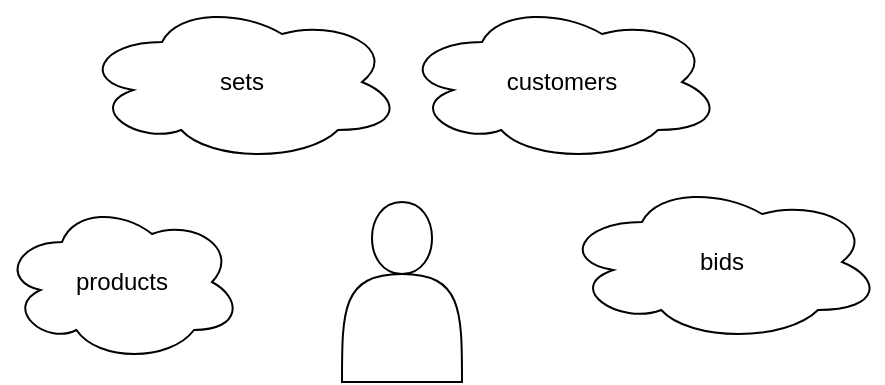 <mxfile>
    <diagram id="cKBd_tNWkHlATPWrMS_m" name="Purpose">
        <mxGraphModel dx="945" dy="696" grid="1" gridSize="10" guides="1" tooltips="1" connect="1" arrows="1" fold="1" page="1" pageScale="1" pageWidth="827" pageHeight="1169" math="0" shadow="0">
            <root>
                <mxCell id="0"/>
                <mxCell id="1" parent="0"/>
                <mxCell id="2" value="" style="shape=actor;whiteSpace=wrap;html=1;" parent="1" vertex="1">
                    <mxGeometry x="330" y="340" width="60" height="90" as="geometry"/>
                </mxCell>
                <mxCell id="3" value="products" style="ellipse;shape=cloud;whiteSpace=wrap;html=1;" parent="1" vertex="1">
                    <mxGeometry x="160" y="340" width="120" height="80" as="geometry"/>
                </mxCell>
                <mxCell id="4" value="sets" style="ellipse;shape=cloud;whiteSpace=wrap;html=1;" parent="1" vertex="1">
                    <mxGeometry x="200" y="240" width="160" height="80" as="geometry"/>
                </mxCell>
                <mxCell id="5" value="bids" style="ellipse;shape=cloud;whiteSpace=wrap;html=1;" parent="1" vertex="1">
                    <mxGeometry x="440" y="330" width="160" height="80" as="geometry"/>
                </mxCell>
                <mxCell id="6" value="customers" style="ellipse;shape=cloud;whiteSpace=wrap;html=1;" parent="1" vertex="1">
                    <mxGeometry x="360" y="240" width="160" height="80" as="geometry"/>
                </mxCell>
            </root>
        </mxGraphModel>
    </diagram>
    <diagram id="15UR6XnbTtkx_rhGs56_" name="ER">
        <mxGraphModel dx="945" dy="696" grid="1" gridSize="10" guides="1" tooltips="1" connect="1" arrows="1" fold="1" page="1" pageScale="1" pageWidth="827" pageHeight="1169" math="0" shadow="0">
            <root>
                <mxCell id="2u_GgeGQWRgM_z2mmB_E-0"/>
                <mxCell id="2u_GgeGQWRgM_z2mmB_E-1" parent="2u_GgeGQWRgM_z2mmB_E-0"/>
                <mxCell id="2u_GgeGQWRgM_z2mmB_E-16" value="" style="edgeStyle=none;html=1;startArrow=ERmany;startFill=0;endArrow=none;endFill=0;" parent="2u_GgeGQWRgM_z2mmB_E-1" source="2u_GgeGQWRgM_z2mmB_E-2" target="2u_GgeGQWRgM_z2mmB_E-15" edge="1">
                    <mxGeometry relative="1" as="geometry"/>
                </mxCell>
                <mxCell id="2u_GgeGQWRgM_z2mmB_E-2" value="Product" style="rounded=0;whiteSpace=wrap;html=1;" parent="2u_GgeGQWRgM_z2mmB_E-1" vertex="1">
                    <mxGeometry x="180" y="430" width="120" height="60" as="geometry"/>
                </mxCell>
                <mxCell id="2u_GgeGQWRgM_z2mmB_E-10" style="edgeStyle=none;html=1;endArrow=none;endFill=0;startArrow=ERmany;startFill=0;" parent="2u_GgeGQWRgM_z2mmB_E-1" source="2u_GgeGQWRgM_z2mmB_E-3" target="2u_GgeGQWRgM_z2mmB_E-9" edge="1">
                    <mxGeometry relative="1" as="geometry"/>
                </mxCell>
                <mxCell id="2u_GgeGQWRgM_z2mmB_E-3" value="Customer" style="rounded=0;whiteSpace=wrap;html=1;" parent="2u_GgeGQWRgM_z2mmB_E-1" vertex="1">
                    <mxGeometry x="510" y="200" width="120" height="60" as="geometry"/>
                </mxCell>
                <mxCell id="2u_GgeGQWRgM_z2mmB_E-11" style="edgeStyle=none;html=1;startArrow=ERmany;startFill=0;endArrow=none;endFill=0;" parent="2u_GgeGQWRgM_z2mmB_E-1" source="2u_GgeGQWRgM_z2mmB_E-4" target="2u_GgeGQWRgM_z2mmB_E-9" edge="1">
                    <mxGeometry relative="1" as="geometry"/>
                </mxCell>
                <mxCell id="2u_GgeGQWRgM_z2mmB_E-4" value="Set" style="rounded=0;whiteSpace=wrap;html=1;" parent="2u_GgeGQWRgM_z2mmB_E-1" vertex="1">
                    <mxGeometry x="180" y="200" width="120" height="60" as="geometry"/>
                </mxCell>
                <mxCell id="2u_GgeGQWRgM_z2mmB_E-7" style="edgeStyle=none;html=1;endArrow=none;endFill=0;" parent="2u_GgeGQWRgM_z2mmB_E-1" source="2u_GgeGQWRgM_z2mmB_E-5" target="2u_GgeGQWRgM_z2mmB_E-4" edge="1">
                    <mxGeometry relative="1" as="geometry"/>
                </mxCell>
                <mxCell id="2u_GgeGQWRgM_z2mmB_E-5" value="catalog nr." style="ellipse;whiteSpace=wrap;html=1;" parent="2u_GgeGQWRgM_z2mmB_E-1" vertex="1">
                    <mxGeometry x="40" y="130" width="80" height="40" as="geometry"/>
                </mxCell>
                <mxCell id="2u_GgeGQWRgM_z2mmB_E-8" style="edgeStyle=none;html=1;endArrow=none;endFill=0;" parent="2u_GgeGQWRgM_z2mmB_E-1" source="2u_GgeGQWRgM_z2mmB_E-6" target="2u_GgeGQWRgM_z2mmB_E-4" edge="1">
                    <mxGeometry relative="1" as="geometry"/>
                </mxCell>
                <mxCell id="2u_GgeGQWRgM_z2mmB_E-6" value="start price" style="ellipse;whiteSpace=wrap;html=1;" parent="2u_GgeGQWRgM_z2mmB_E-1" vertex="1">
                    <mxGeometry x="40" y="180" width="80" height="40" as="geometry"/>
                </mxCell>
                <mxCell id="2u_GgeGQWRgM_z2mmB_E-9" value="bid" style="rhombus;whiteSpace=wrap;html=1;" parent="2u_GgeGQWRgM_z2mmB_E-1" vertex="1">
                    <mxGeometry x="374" y="190" width="80" height="80" as="geometry"/>
                </mxCell>
                <mxCell id="2u_GgeGQWRgM_z2mmB_E-21" value="" style="edgeStyle=none;html=1;startArrow=none;startFill=0;endArrow=none;endFill=0;" parent="2u_GgeGQWRgM_z2mmB_E-1" source="2u_GgeGQWRgM_z2mmB_E-12" target="2u_GgeGQWRgM_z2mmB_E-3" edge="1">
                    <mxGeometry relative="1" as="geometry"/>
                </mxCell>
                <mxCell id="2u_GgeGQWRgM_z2mmB_E-12" value="username" style="ellipse;whiteSpace=wrap;html=1;" parent="2u_GgeGQWRgM_z2mmB_E-1" vertex="1">
                    <mxGeometry x="670" y="150" width="90" height="40" as="geometry"/>
                </mxCell>
                <mxCell id="2u_GgeGQWRgM_z2mmB_E-19" value="" style="edgeStyle=none;html=1;startArrow=none;startFill=0;endArrow=none;endFill=0;" parent="2u_GgeGQWRgM_z2mmB_E-1" source="2u_GgeGQWRgM_z2mmB_E-13" target="2u_GgeGQWRgM_z2mmB_E-3" edge="1">
                    <mxGeometry relative="1" as="geometry"/>
                </mxCell>
                <mxCell id="2u_GgeGQWRgM_z2mmB_E-13" value="password" style="ellipse;whiteSpace=wrap;html=1;" parent="2u_GgeGQWRgM_z2mmB_E-1" vertex="1">
                    <mxGeometry x="670" y="200" width="90" height="40" as="geometry"/>
                </mxCell>
                <mxCell id="2u_GgeGQWRgM_z2mmB_E-20" value="" style="edgeStyle=none;html=1;startArrow=none;startFill=0;endArrow=none;endFill=0;" parent="2u_GgeGQWRgM_z2mmB_E-1" source="2u_GgeGQWRgM_z2mmB_E-14" target="2u_GgeGQWRgM_z2mmB_E-3" edge="1">
                    <mxGeometry relative="1" as="geometry"/>
                </mxCell>
                <mxCell id="2u_GgeGQWRgM_z2mmB_E-14" value="email" style="ellipse;whiteSpace=wrap;html=1;" parent="2u_GgeGQWRgM_z2mmB_E-1" vertex="1">
                    <mxGeometry x="670" y="250" width="90" height="40" as="geometry"/>
                </mxCell>
                <mxCell id="2u_GgeGQWRgM_z2mmB_E-17" value="" style="edgeStyle=none;html=1;startArrow=none;startFill=0;endArrow=ERone;endFill=0;" parent="2u_GgeGQWRgM_z2mmB_E-1" source="2u_GgeGQWRgM_z2mmB_E-15" target="2u_GgeGQWRgM_z2mmB_E-4" edge="1">
                    <mxGeometry relative="1" as="geometry"/>
                </mxCell>
                <mxCell id="2u_GgeGQWRgM_z2mmB_E-15" value="part of" style="rhombus;whiteSpace=wrap;html=1;rounded=0;" parent="2u_GgeGQWRgM_z2mmB_E-1" vertex="1">
                    <mxGeometry x="200" y="310" width="80" height="80" as="geometry"/>
                </mxCell>
                <mxCell id="2u_GgeGQWRgM_z2mmB_E-27" value="" style="edgeStyle=none;html=1;startArrow=none;startFill=0;endArrow=none;endFill=0;" parent="2u_GgeGQWRgM_z2mmB_E-1" source="2u_GgeGQWRgM_z2mmB_E-22" target="2u_GgeGQWRgM_z2mmB_E-2" edge="1">
                    <mxGeometry relative="1" as="geometry"/>
                </mxCell>
                <mxCell id="2u_GgeGQWRgM_z2mmB_E-22" value="code" style="ellipse;whiteSpace=wrap;html=1;" parent="2u_GgeGQWRgM_z2mmB_E-1" vertex="1">
                    <mxGeometry x="40" y="410" width="80" height="40" as="geometry"/>
                </mxCell>
                <mxCell id="2u_GgeGQWRgM_z2mmB_E-26" value="" style="edgeStyle=none;html=1;startArrow=none;startFill=0;endArrow=none;endFill=0;" parent="2u_GgeGQWRgM_z2mmB_E-1" source="2u_GgeGQWRgM_z2mmB_E-23" target="2u_GgeGQWRgM_z2mmB_E-2" edge="1">
                    <mxGeometry relative="1" as="geometry"/>
                </mxCell>
                <mxCell id="2u_GgeGQWRgM_z2mmB_E-23" value="name" style="ellipse;whiteSpace=wrap;html=1;" parent="2u_GgeGQWRgM_z2mmB_E-1" vertex="1">
                    <mxGeometry x="40" y="470" width="80" height="40" as="geometry"/>
                </mxCell>
                <mxCell id="2u_GgeGQWRgM_z2mmB_E-25" value="" style="edgeStyle=none;html=1;startArrow=none;startFill=0;endArrow=none;endFill=0;" parent="2u_GgeGQWRgM_z2mmB_E-1" source="2u_GgeGQWRgM_z2mmB_E-24" target="2u_GgeGQWRgM_z2mmB_E-2" edge="1">
                    <mxGeometry relative="1" as="geometry"/>
                </mxCell>
                <mxCell id="2u_GgeGQWRgM_z2mmB_E-24" value="description" style="ellipse;whiteSpace=wrap;html=1;" parent="2u_GgeGQWRgM_z2mmB_E-1" vertex="1">
                    <mxGeometry x="110" y="530" width="100" height="40" as="geometry"/>
                </mxCell>
                <mxCell id="_qNp_2t5lhhHu-M21LSo-0" value="" style="edgeStyle=none;html=1;endArrow=none;endFill=0;" edge="1" parent="2u_GgeGQWRgM_z2mmB_E-1" source="2u_GgeGQWRgM_z2mmB_E-32" target="2u_GgeGQWRgM_z2mmB_E-9">
                    <mxGeometry relative="1" as="geometry"/>
                </mxCell>
                <mxCell id="2u_GgeGQWRgM_z2mmB_E-32" value="date" style="ellipse;whiteSpace=wrap;html=1;" parent="2u_GgeGQWRgM_z2mmB_E-1" vertex="1">
                    <mxGeometry x="300" y="120" width="90" height="40" as="geometry"/>
                </mxCell>
                <mxCell id="_qNp_2t5lhhHu-M21LSo-1" style="edgeStyle=none;html=1;endArrow=none;endFill=0;" edge="1" parent="2u_GgeGQWRgM_z2mmB_E-1" source="2u_GgeGQWRgM_z2mmB_E-33" target="2u_GgeGQWRgM_z2mmB_E-9">
                    <mxGeometry relative="1" as="geometry"/>
                </mxCell>
                <mxCell id="2u_GgeGQWRgM_z2mmB_E-33" value="amount" style="ellipse;whiteSpace=wrap;html=1;" parent="2u_GgeGQWRgM_z2mmB_E-1" vertex="1">
                    <mxGeometry x="369" y="70" width="90" height="40" as="geometry"/>
                </mxCell>
                <mxCell id="_qNp_2t5lhhHu-M21LSo-3" value="" style="edgeStyle=none;html=1;endArrow=none;endFill=0;" edge="1" parent="2u_GgeGQWRgM_z2mmB_E-1" source="_qNp_2t5lhhHu-M21LSo-2" target="2u_GgeGQWRgM_z2mmB_E-9">
                    <mxGeometry relative="1" as="geometry"/>
                </mxCell>
                <mxCell id="_qNp_2t5lhhHu-M21LSo-2" value="hour" style="ellipse;whiteSpace=wrap;html=1;" vertex="1" parent="2u_GgeGQWRgM_z2mmB_E-1">
                    <mxGeometry x="430" y="120" width="90" height="40" as="geometry"/>
                </mxCell>
                <mxCell id="_qNp_2t5lhhHu-M21LSo-6" style="edgeStyle=none;html=1;endArrow=none;endFill=0;" edge="1" parent="2u_GgeGQWRgM_z2mmB_E-1" source="_qNp_2t5lhhHu-M21LSo-4" target="2u_GgeGQWRgM_z2mmB_E-4">
                    <mxGeometry relative="1" as="geometry"/>
                </mxCell>
                <mxCell id="_qNp_2t5lhhHu-M21LSo-4" value="highest bid" style="ellipse;whiteSpace=wrap;html=1;" vertex="1" parent="2u_GgeGQWRgM_z2mmB_E-1">
                    <mxGeometry x="40" y="230" width="80" height="40" as="geometry"/>
                </mxCell>
                <mxCell id="_qNp_2t5lhhHu-M21LSo-9" style="edgeStyle=none;html=1;endArrow=none;endFill=0;" edge="1" parent="2u_GgeGQWRgM_z2mmB_E-1" source="_qNp_2t5lhhHu-M21LSo-8" target="2u_GgeGQWRgM_z2mmB_E-4">
                    <mxGeometry relative="1" as="geometry"/>
                </mxCell>
                <mxCell id="_qNp_2t5lhhHu-M21LSo-8" value="remaining time" style="ellipse;whiteSpace=wrap;html=1;" vertex="1" parent="2u_GgeGQWRgM_z2mmB_E-1">
                    <mxGeometry x="40" y="280" width="80" height="40" as="geometry"/>
                </mxCell>
                <mxCell id="_qNp_2t5lhhHu-M21LSo-11" value="" style="edgeStyle=none;html=1;endArrow=none;endFill=0;" edge="1" parent="2u_GgeGQWRgM_z2mmB_E-1" source="_qNp_2t5lhhHu-M21LSo-10" target="2u_GgeGQWRgM_z2mmB_E-2">
                    <mxGeometry relative="1" as="geometry"/>
                </mxCell>
                <mxCell id="_qNp_2t5lhhHu-M21LSo-10" value="photo" style="ellipse;whiteSpace=wrap;html=1;" vertex="1" parent="2u_GgeGQWRgM_z2mmB_E-1">
                    <mxGeometry x="240" y="530" width="100" height="40" as="geometry"/>
                </mxCell>
            </root>
        </mxGraphModel>
    </diagram>
    <diagram id="g17sYoDOzrbhVf1pqz28" name="UML">
        <mxGraphModel dx="945" dy="696" grid="1" gridSize="10" guides="1" tooltips="1" connect="1" arrows="1" fold="1" page="1" pageScale="1" pageWidth="827" pageHeight="1169" math="0" shadow="0">
            <root>
                <mxCell id="H7DWUn0vDwxtsgN2xfW3-0"/>
                <mxCell id="H7DWUn0vDwxtsgN2xfW3-1" parent="H7DWUn0vDwxtsgN2xfW3-0"/>
                <mxCell id="D67o8UtpvSMQAMpsR08U-0" style="edgeStyle=orthogonalEdgeStyle;html=1;endArrow=ERmany;endFill=0;startArrow=ERone;startFill=0;exitX=0;exitY=0.5;exitDx=0;exitDy=0;entryX=1;entryY=0.5;entryDx=0;entryDy=0;" edge="1" parent="H7DWUn0vDwxtsgN2xfW3-1" source="D67o8UtpvSMQAMpsR08U-2" target="D67o8UtpvSMQAMpsR08U-18">
                    <mxGeometry relative="1" as="geometry"/>
                </mxCell>
                <mxCell id="D67o8UtpvSMQAMpsR08U-1" value="Customer" style="swimlane;fontStyle=0;childLayout=stackLayout;horizontal=1;startSize=30;horizontalStack=0;resizeParent=1;resizeParentMax=0;resizeLast=0;collapsible=1;marginBottom=0;" vertex="1" parent="H7DWUn0vDwxtsgN2xfW3-1">
                    <mxGeometry x="590" y="50" width="140" height="150" as="geometry"/>
                </mxCell>
                <mxCell id="D67o8UtpvSMQAMpsR08U-2" value="+ customer_id: int" style="text;strokeColor=none;fillColor=none;align=left;verticalAlign=middle;spacingLeft=4;spacingRight=4;overflow=hidden;points=[[0,0.5],[1,0.5]];portConstraint=eastwest;rotatable=0;fontStyle=5" vertex="1" parent="D67o8UtpvSMQAMpsR08U-1">
                    <mxGeometry y="30" width="140" height="30" as="geometry"/>
                </mxCell>
                <mxCell id="D67o8UtpvSMQAMpsR08U-3" value="+ username: string" style="text;strokeColor=none;fillColor=none;align=left;verticalAlign=middle;spacingLeft=4;spacingRight=4;overflow=hidden;points=[[0,0.5],[1,0.5]];portConstraint=eastwest;rotatable=0;" vertex="1" parent="D67o8UtpvSMQAMpsR08U-1">
                    <mxGeometry y="60" width="140" height="30" as="geometry"/>
                </mxCell>
                <mxCell id="D67o8UtpvSMQAMpsR08U-4" value="+ password: string" style="text;strokeColor=none;fillColor=none;align=left;verticalAlign=middle;spacingLeft=4;spacingRight=4;overflow=hidden;points=[[0,0.5],[1,0.5]];portConstraint=eastwest;rotatable=0;" vertex="1" parent="D67o8UtpvSMQAMpsR08U-1">
                    <mxGeometry y="90" width="140" height="30" as="geometry"/>
                </mxCell>
                <mxCell id="D67o8UtpvSMQAMpsR08U-5" value="+ email: string" style="text;strokeColor=none;fillColor=none;align=left;verticalAlign=middle;spacingLeft=4;spacingRight=4;overflow=hidden;points=[[0,0.5],[1,0.5]];portConstraint=eastwest;rotatable=0;" vertex="1" parent="D67o8UtpvSMQAMpsR08U-1">
                    <mxGeometry y="120" width="140" height="30" as="geometry"/>
                </mxCell>
                <mxCell id="NmcAytKLzcR5IoMg6Rbq-0" style="edgeStyle=none;html=1;entryX=0.5;entryY=1.1;entryDx=0;entryDy=0;entryPerimeter=0;startArrow=ERmany;startFill=0;endArrow=ERone;endFill=0;" edge="1" parent="H7DWUn0vDwxtsgN2xfW3-1" source="D67o8UtpvSMQAMpsR08U-7" target="D67o8UtpvSMQAMpsR08U-25">
                    <mxGeometry relative="1" as="geometry"/>
                </mxCell>
                <mxCell id="D67o8UtpvSMQAMpsR08U-7" value="Product" style="swimlane;fontStyle=0;childLayout=stackLayout;horizontal=1;startSize=30;horizontalStack=0;resizeParent=1;resizeParentMax=0;resizeLast=0;collapsible=1;marginBottom=0;" vertex="1" parent="H7DWUn0vDwxtsgN2xfW3-1">
                    <mxGeometry x="50" y="340" width="140" height="210" as="geometry"/>
                </mxCell>
                <mxCell id="D67o8UtpvSMQAMpsR08U-8" value="+ product_id: int" style="text;strokeColor=none;fillColor=none;align=left;verticalAlign=middle;spacingLeft=4;spacingRight=4;overflow=hidden;points=[[0,0.5],[1,0.5]];portConstraint=eastwest;rotatable=0;fontStyle=5" vertex="1" parent="D67o8UtpvSMQAMpsR08U-7">
                    <mxGeometry y="30" width="140" height="30" as="geometry"/>
                </mxCell>
                <mxCell id="D67o8UtpvSMQAMpsR08U-9" value="+ code: string" style="text;strokeColor=none;fillColor=none;align=left;verticalAlign=middle;spacingLeft=4;spacingRight=4;overflow=hidden;points=[[0,0.5],[1,0.5]];portConstraint=eastwest;rotatable=0;" vertex="1" parent="D67o8UtpvSMQAMpsR08U-7">
                    <mxGeometry y="60" width="140" height="30" as="geometry"/>
                </mxCell>
                <mxCell id="D67o8UtpvSMQAMpsR08U-10" value="+ name: string" style="text;strokeColor=none;fillColor=none;align=left;verticalAlign=middle;spacingLeft=4;spacingRight=4;overflow=hidden;points=[[0,0.5],[1,0.5]];portConstraint=eastwest;rotatable=0;" vertex="1" parent="D67o8UtpvSMQAMpsR08U-7">
                    <mxGeometry y="90" width="140" height="30" as="geometry"/>
                </mxCell>
                <mxCell id="D67o8UtpvSMQAMpsR08U-11" value="+ description: string" style="text;strokeColor=none;fillColor=none;align=left;verticalAlign=middle;spacingLeft=4;spacingRight=4;overflow=hidden;points=[[0,0.5],[1,0.5]];portConstraint=eastwest;rotatable=0;" vertex="1" parent="D67o8UtpvSMQAMpsR08U-7">
                    <mxGeometry y="120" width="140" height="30" as="geometry"/>
                </mxCell>
                <mxCell id="yc2mDy0nKnxCUmnfgt1--0" value="+ photo: Photo" style="text;strokeColor=none;fillColor=none;align=left;verticalAlign=middle;spacingLeft=4;spacingRight=4;overflow=hidden;points=[[0,0.5],[1,0.5]];portConstraint=eastwest;rotatable=0;" vertex="1" parent="D67o8UtpvSMQAMpsR08U-7">
                    <mxGeometry y="150" width="140" height="30" as="geometry"/>
                </mxCell>
                <mxCell id="Ux5n3Zte24Vp1wRR0qZs-0" value="+ fk_set_id: int" style="text;strokeColor=none;fillColor=none;align=left;verticalAlign=middle;spacingLeft=4;spacingRight=4;overflow=hidden;points=[[0,0.5],[1,0.5]];portConstraint=eastwest;rotatable=0;fontStyle=2" vertex="1" parent="D67o8UtpvSMQAMpsR08U-7">
                    <mxGeometry y="180" width="140" height="30" as="geometry"/>
                </mxCell>
                <mxCell id="D67o8UtpvSMQAMpsR08U-12" value="Bid (SetToCustomer)" style="swimlane;fontStyle=0;childLayout=stackLayout;horizontal=1;startSize=30;horizontalStack=0;resizeParent=1;resizeParentMax=0;resizeLast=0;collapsible=1;marginBottom=0;" vertex="1" parent="H7DWUn0vDwxtsgN2xfW3-1">
                    <mxGeometry x="310" y="50" width="160" height="210" as="geometry"/>
                </mxCell>
                <mxCell id="D67o8UtpvSMQAMpsR08U-13" value="+ bid_id: int" style="text;strokeColor=none;fillColor=none;align=left;verticalAlign=middle;spacingLeft=4;spacingRight=4;overflow=hidden;points=[[0,0.5],[1,0.5]];portConstraint=eastwest;rotatable=0;fontStyle=5" vertex="1" parent="D67o8UtpvSMQAMpsR08U-12">
                    <mxGeometry y="30" width="160" height="30" as="geometry"/>
                </mxCell>
                <mxCell id="D67o8UtpvSMQAMpsR08U-14" value="+ amount: int" style="text;strokeColor=none;fillColor=none;align=left;verticalAlign=middle;spacingLeft=4;spacingRight=4;overflow=hidden;points=[[0,0.5],[1,0.5]];portConstraint=eastwest;rotatable=0;" vertex="1" parent="D67o8UtpvSMQAMpsR08U-12">
                    <mxGeometry y="60" width="160" height="30" as="geometry"/>
                </mxCell>
                <mxCell id="D67o8UtpvSMQAMpsR08U-16" value="+ date: DateTime" style="text;strokeColor=none;fillColor=none;align=left;verticalAlign=middle;spacingLeft=4;spacingRight=4;overflow=hidden;points=[[0,0.5],[1,0.5]];portConstraint=eastwest;rotatable=0;" vertex="1" parent="D67o8UtpvSMQAMpsR08U-12">
                    <mxGeometry y="90" width="160" height="30" as="geometry"/>
                </mxCell>
                <mxCell id="HEWipi69ZBtB9m1YOLtq-0" value="+ hour: int" style="text;strokeColor=none;fillColor=none;align=left;verticalAlign=middle;spacingLeft=4;spacingRight=4;overflow=hidden;points=[[0,0.5],[1,0.5]];portConstraint=eastwest;rotatable=0;" vertex="1" parent="D67o8UtpvSMQAMpsR08U-12">
                    <mxGeometry y="120" width="160" height="30" as="geometry"/>
                </mxCell>
                <mxCell id="D67o8UtpvSMQAMpsR08U-17" value="+ fk_set_id: int" style="text;strokeColor=none;fillColor=none;align=left;verticalAlign=middle;spacingLeft=4;spacingRight=4;overflow=hidden;points=[[0,0.5],[1,0.5]];portConstraint=eastwest;rotatable=0;fontStyle=2" vertex="1" parent="D67o8UtpvSMQAMpsR08U-12">
                    <mxGeometry y="150" width="160" height="30" as="geometry"/>
                </mxCell>
                <mxCell id="D67o8UtpvSMQAMpsR08U-18" value="+ fk_customer_id: int" style="text;strokeColor=none;fillColor=none;align=left;verticalAlign=middle;spacingLeft=4;spacingRight=4;overflow=hidden;points=[[0,0.5],[1,0.5]];portConstraint=eastwest;rotatable=0;fontStyle=2" vertex="1" parent="D67o8UtpvSMQAMpsR08U-12">
                    <mxGeometry y="180" width="160" height="30" as="geometry"/>
                </mxCell>
                <mxCell id="D67o8UtpvSMQAMpsR08U-19" value="Set" style="swimlane;fontStyle=0;childLayout=stackLayout;horizontal=1;startSize=30;horizontalStack=0;resizeParent=1;resizeParentMax=0;resizeLast=0;collapsible=1;marginBottom=0;" vertex="1" parent="H7DWUn0vDwxtsgN2xfW3-1">
                    <mxGeometry x="50" y="50" width="140" height="180" as="geometry"/>
                </mxCell>
                <mxCell id="D67o8UtpvSMQAMpsR08U-20" value="+ set_id: int" style="text;strokeColor=none;fillColor=none;align=left;verticalAlign=middle;spacingLeft=4;spacingRight=4;overflow=hidden;points=[[0,0.5],[1,0.5]];portConstraint=eastwest;rotatable=0;fontStyle=5" vertex="1" parent="D67o8UtpvSMQAMpsR08U-19">
                    <mxGeometry y="30" width="140" height="30" as="geometry"/>
                </mxCell>
                <mxCell id="D67o8UtpvSMQAMpsR08U-21" value="+ name: string" style="text;strokeColor=none;fillColor=none;align=left;verticalAlign=middle;spacingLeft=4;spacingRight=4;overflow=hidden;points=[[0,0.5],[1,0.5]];portConstraint=eastwest;rotatable=0;" vertex="1" parent="D67o8UtpvSMQAMpsR08U-19">
                    <mxGeometry y="60" width="140" height="30" as="geometry"/>
                </mxCell>
                <mxCell id="D67o8UtpvSMQAMpsR08U-22" value="+ startPrice: int" style="text;strokeColor=none;fillColor=none;align=left;verticalAlign=middle;spacingLeft=4;spacingRight=4;overflow=hidden;points=[[0,0.5],[1,0.5]];portConstraint=eastwest;rotatable=0;" vertex="1" parent="D67o8UtpvSMQAMpsR08U-19">
                    <mxGeometry y="90" width="140" height="30" as="geometry"/>
                </mxCell>
                <mxCell id="D67o8UtpvSMQAMpsR08U-24" value="+ highestBid: int" style="text;strokeColor=none;fillColor=none;align=left;verticalAlign=middle;spacingLeft=4;spacingRight=4;overflow=hidden;points=[[0,0.5],[1,0.5]];portConstraint=eastwest;rotatable=0;" vertex="1" parent="D67o8UtpvSMQAMpsR08U-19">
                    <mxGeometry y="120" width="140" height="30" as="geometry"/>
                </mxCell>
                <mxCell id="D67o8UtpvSMQAMpsR08U-25" value="+ timeRemaining: int" style="text;strokeColor=none;fillColor=none;align=left;verticalAlign=middle;spacingLeft=4;spacingRight=4;overflow=hidden;points=[[0,0.5],[1,0.5]];portConstraint=eastwest;rotatable=0;" vertex="1" parent="D67o8UtpvSMQAMpsR08U-19">
                    <mxGeometry y="150" width="140" height="30" as="geometry"/>
                </mxCell>
                <mxCell id="D67o8UtpvSMQAMpsR08U-23" value="" style="edgeStyle=orthogonalEdgeStyle;html=1;entryX=0;entryY=0.5;entryDx=0;entryDy=0;startArrow=ERone;startFill=0;endArrow=ERmany;endFill=0;exitX=1;exitY=0.5;exitDx=0;exitDy=0;" edge="1" parent="H7DWUn0vDwxtsgN2xfW3-1" source="D67o8UtpvSMQAMpsR08U-20" target="D67o8UtpvSMQAMpsR08U-17">
                    <mxGeometry relative="1" as="geometry"/>
                </mxCell>
            </root>
        </mxGraphModel>
    </diagram>
</mxfile>